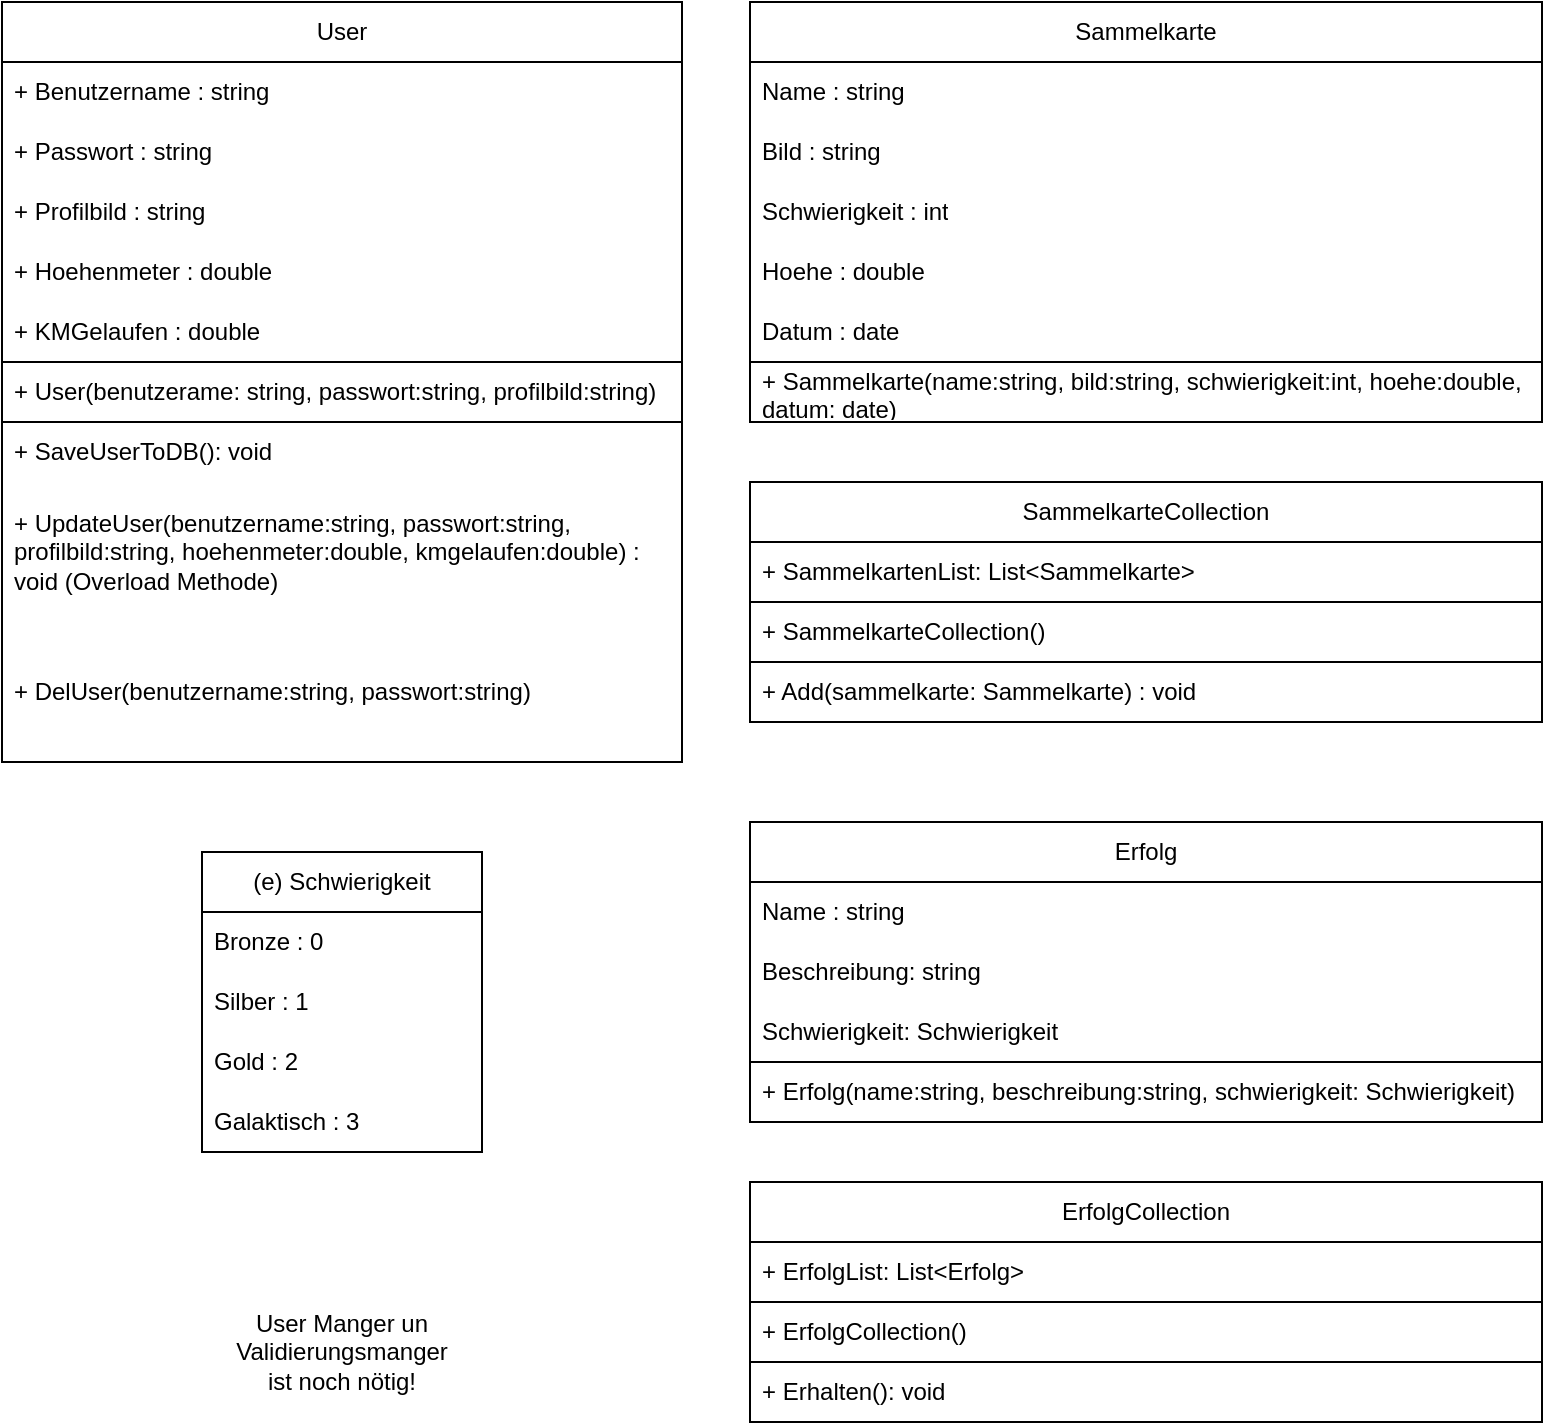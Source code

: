 <mxfile version="24.7.8">
  <diagram name="Seite-1" id="dW6x6gRGtdqWBNDT1m_x">
    <mxGraphModel dx="1018" dy="759" grid="1" gridSize="10" guides="1" tooltips="1" connect="1" arrows="1" fold="1" page="1" pageScale="1" pageWidth="827" pageHeight="1169" math="0" shadow="0">
      <root>
        <mxCell id="0" />
        <mxCell id="1" parent="0" />
        <mxCell id="4k9OWnhq-yKW6Yvhb4kF-1" value="User" style="swimlane;fontStyle=0;childLayout=stackLayout;horizontal=1;startSize=30;horizontalStack=0;resizeParent=1;resizeParentMax=0;resizeLast=0;collapsible=1;marginBottom=0;whiteSpace=wrap;html=1;" parent="1" vertex="1">
          <mxGeometry x="40" y="80" width="340" height="380" as="geometry" />
        </mxCell>
        <mxCell id="4k9OWnhq-yKW6Yvhb4kF-2" value="+ Benutzername : string" style="text;strokeColor=none;fillColor=none;align=left;verticalAlign=middle;spacingLeft=4;spacingRight=4;overflow=hidden;points=[[0,0.5],[1,0.5]];portConstraint=eastwest;rotatable=0;whiteSpace=wrap;html=1;" parent="4k9OWnhq-yKW6Yvhb4kF-1" vertex="1">
          <mxGeometry y="30" width="340" height="30" as="geometry" />
        </mxCell>
        <mxCell id="4k9OWnhq-yKW6Yvhb4kF-3" value="+ Passwort : string" style="text;strokeColor=none;fillColor=none;align=left;verticalAlign=middle;spacingLeft=4;spacingRight=4;overflow=hidden;points=[[0,0.5],[1,0.5]];portConstraint=eastwest;rotatable=0;whiteSpace=wrap;html=1;" parent="4k9OWnhq-yKW6Yvhb4kF-1" vertex="1">
          <mxGeometry y="60" width="340" height="30" as="geometry" />
        </mxCell>
        <mxCell id="4k9OWnhq-yKW6Yvhb4kF-4" value="+ Profilbild : string" style="text;strokeColor=none;fillColor=none;align=left;verticalAlign=middle;spacingLeft=4;spacingRight=4;overflow=hidden;points=[[0,0.5],[1,0.5]];portConstraint=eastwest;rotatable=0;whiteSpace=wrap;html=1;" parent="4k9OWnhq-yKW6Yvhb4kF-1" vertex="1">
          <mxGeometry y="90" width="340" height="30" as="geometry" />
        </mxCell>
        <mxCell id="4k9OWnhq-yKW6Yvhb4kF-6" value="+ Hoehenmeter : double" style="text;strokeColor=none;fillColor=none;align=left;verticalAlign=middle;spacingLeft=4;spacingRight=4;overflow=hidden;points=[[0,0.5],[1,0.5]];portConstraint=eastwest;rotatable=0;whiteSpace=wrap;html=1;" parent="4k9OWnhq-yKW6Yvhb4kF-1" vertex="1">
          <mxGeometry y="120" width="340" height="30" as="geometry" />
        </mxCell>
        <mxCell id="4k9OWnhq-yKW6Yvhb4kF-5" value="+ KMGelaufen : double" style="text;strokeColor=none;fillColor=none;align=left;verticalAlign=middle;spacingLeft=4;spacingRight=4;overflow=hidden;points=[[0,0.5],[1,0.5]];portConstraint=eastwest;rotatable=0;whiteSpace=wrap;html=1;" parent="4k9OWnhq-yKW6Yvhb4kF-1" vertex="1">
          <mxGeometry y="150" width="340" height="30" as="geometry" />
        </mxCell>
        <mxCell id="4k9OWnhq-yKW6Yvhb4kF-7" value="+ User(benutzerame: string, passwort:string, profilbild:string)" style="text;strokeColor=default;fillColor=none;align=left;verticalAlign=middle;spacingLeft=4;spacingRight=4;overflow=hidden;points=[[0,0.5],[1,0.5]];portConstraint=eastwest;rotatable=0;whiteSpace=wrap;html=1;" parent="4k9OWnhq-yKW6Yvhb4kF-1" vertex="1">
          <mxGeometry y="180" width="340" height="30" as="geometry" />
        </mxCell>
        <mxCell id="4k9OWnhq-yKW6Yvhb4kF-8" value="+ SaveUserToDB(): void" style="text;strokeColor=none;fillColor=none;align=left;verticalAlign=middle;spacingLeft=4;spacingRight=4;overflow=hidden;points=[[0,0.5],[1,0.5]];portConstraint=eastwest;rotatable=0;whiteSpace=wrap;html=1;" parent="4k9OWnhq-yKW6Yvhb4kF-1" vertex="1">
          <mxGeometry y="210" width="340" height="30" as="geometry" />
        </mxCell>
        <mxCell id="4k9OWnhq-yKW6Yvhb4kF-9" value="+ UpdateUser(benutzername:string, passwort:string, profilbild:string, hoehenmeter:double, kmgelaufen:double) : void (Overload Methode)" style="text;strokeColor=none;fillColor=none;align=left;verticalAlign=middle;spacingLeft=4;spacingRight=4;overflow=hidden;points=[[0,0.5],[1,0.5]];portConstraint=eastwest;rotatable=0;whiteSpace=wrap;html=1;" parent="4k9OWnhq-yKW6Yvhb4kF-1" vertex="1">
          <mxGeometry y="240" width="340" height="70" as="geometry" />
        </mxCell>
        <mxCell id="4k9OWnhq-yKW6Yvhb4kF-10" value="+ DelUser(benutzername:string, passwort:string)" style="text;strokeColor=none;fillColor=none;align=left;verticalAlign=middle;spacingLeft=4;spacingRight=4;overflow=hidden;points=[[0,0.5],[1,0.5]];portConstraint=eastwest;rotatable=0;whiteSpace=wrap;html=1;" parent="4k9OWnhq-yKW6Yvhb4kF-1" vertex="1">
          <mxGeometry y="310" width="340" height="70" as="geometry" />
        </mxCell>
        <mxCell id="4k9OWnhq-yKW6Yvhb4kF-11" value="Sammelkarte" style="swimlane;fontStyle=0;childLayout=stackLayout;horizontal=1;startSize=30;horizontalStack=0;resizeParent=1;resizeParentMax=0;resizeLast=0;collapsible=1;marginBottom=0;whiteSpace=wrap;html=1;" parent="1" vertex="1">
          <mxGeometry x="414" y="80" width="396" height="210" as="geometry" />
        </mxCell>
        <mxCell id="4k9OWnhq-yKW6Yvhb4kF-12" value="Name : string" style="text;strokeColor=none;fillColor=none;align=left;verticalAlign=middle;spacingLeft=4;spacingRight=4;overflow=hidden;points=[[0,0.5],[1,0.5]];portConstraint=eastwest;rotatable=0;whiteSpace=wrap;html=1;" parent="4k9OWnhq-yKW6Yvhb4kF-11" vertex="1">
          <mxGeometry y="30" width="396" height="30" as="geometry" />
        </mxCell>
        <mxCell id="4k9OWnhq-yKW6Yvhb4kF-13" value="Bild : string" style="text;strokeColor=none;fillColor=none;align=left;verticalAlign=middle;spacingLeft=4;spacingRight=4;overflow=hidden;points=[[0,0.5],[1,0.5]];portConstraint=eastwest;rotatable=0;whiteSpace=wrap;html=1;" parent="4k9OWnhq-yKW6Yvhb4kF-11" vertex="1">
          <mxGeometry y="60" width="396" height="30" as="geometry" />
        </mxCell>
        <mxCell id="4k9OWnhq-yKW6Yvhb4kF-14" value="Schwierigkeit : int" style="text;strokeColor=none;fillColor=none;align=left;verticalAlign=middle;spacingLeft=4;spacingRight=4;overflow=hidden;points=[[0,0.5],[1,0.5]];portConstraint=eastwest;rotatable=0;whiteSpace=wrap;html=1;" parent="4k9OWnhq-yKW6Yvhb4kF-11" vertex="1">
          <mxGeometry y="90" width="396" height="30" as="geometry" />
        </mxCell>
        <mxCell id="4k9OWnhq-yKW6Yvhb4kF-15" value="Hoehe : double" style="text;strokeColor=none;fillColor=none;align=left;verticalAlign=middle;spacingLeft=4;spacingRight=4;overflow=hidden;points=[[0,0.5],[1,0.5]];portConstraint=eastwest;rotatable=0;whiteSpace=wrap;html=1;" parent="4k9OWnhq-yKW6Yvhb4kF-11" vertex="1">
          <mxGeometry y="120" width="396" height="30" as="geometry" />
        </mxCell>
        <mxCell id="4k9OWnhq-yKW6Yvhb4kF-21" value="Datum : date" style="text;strokeColor=none;fillColor=none;align=left;verticalAlign=middle;spacingLeft=4;spacingRight=4;overflow=hidden;points=[[0,0.5],[1,0.5]];portConstraint=eastwest;rotatable=0;whiteSpace=wrap;html=1;" parent="4k9OWnhq-yKW6Yvhb4kF-11" vertex="1">
          <mxGeometry y="150" width="396" height="30" as="geometry" />
        </mxCell>
        <mxCell id="4k9OWnhq-yKW6Yvhb4kF-16" value="+ Sammelkarte(name:string, bild:string, schwierigkeit:int, hoehe:double, datum: date)" style="text;strokeColor=default;fillColor=none;align=left;verticalAlign=middle;spacingLeft=4;spacingRight=4;overflow=hidden;points=[[0,0.5],[1,0.5]];portConstraint=eastwest;rotatable=0;whiteSpace=wrap;html=1;" parent="4k9OWnhq-yKW6Yvhb4kF-11" vertex="1">
          <mxGeometry y="180" width="396" height="30" as="geometry" />
        </mxCell>
        <mxCell id="4k9OWnhq-yKW6Yvhb4kF-17" value="SammelkarteCollection" style="swimlane;fontStyle=0;childLayout=stackLayout;horizontal=1;startSize=30;horizontalStack=0;resizeParent=1;resizeParentMax=0;resizeLast=0;collapsible=1;marginBottom=0;whiteSpace=wrap;html=1;" parent="1" vertex="1">
          <mxGeometry x="414" y="320" width="396" height="120" as="geometry" />
        </mxCell>
        <mxCell id="4k9OWnhq-yKW6Yvhb4kF-18" value="+ SammelkartenList: List&amp;lt;Sammelkarte&amp;gt;" style="text;strokeColor=none;fillColor=none;align=left;verticalAlign=middle;spacingLeft=4;spacingRight=4;overflow=hidden;points=[[0,0.5],[1,0.5]];portConstraint=eastwest;rotatable=0;whiteSpace=wrap;html=1;" parent="4k9OWnhq-yKW6Yvhb4kF-17" vertex="1">
          <mxGeometry y="30" width="396" height="30" as="geometry" />
        </mxCell>
        <mxCell id="4k9OWnhq-yKW6Yvhb4kF-19" value="+ SammelkarteCollection()" style="text;strokeColor=default;fillColor=none;align=left;verticalAlign=middle;spacingLeft=4;spacingRight=4;overflow=hidden;points=[[0,0.5],[1,0.5]];portConstraint=eastwest;rotatable=0;whiteSpace=wrap;html=1;" parent="4k9OWnhq-yKW6Yvhb4kF-17" vertex="1">
          <mxGeometry y="60" width="396" height="30" as="geometry" />
        </mxCell>
        <mxCell id="4k9OWnhq-yKW6Yvhb4kF-20" value="+ Add(sammelkarte: Sammelkarte) : void" style="text;strokeColor=none;fillColor=none;align=left;verticalAlign=middle;spacingLeft=4;spacingRight=4;overflow=hidden;points=[[0,0.5],[1,0.5]];portConstraint=eastwest;rotatable=0;whiteSpace=wrap;html=1;" parent="4k9OWnhq-yKW6Yvhb4kF-17" vertex="1">
          <mxGeometry y="90" width="396" height="30" as="geometry" />
        </mxCell>
        <mxCell id="4k9OWnhq-yKW6Yvhb4kF-22" value="Erfolg" style="swimlane;fontStyle=0;childLayout=stackLayout;horizontal=1;startSize=30;horizontalStack=0;resizeParent=1;resizeParentMax=0;resizeLast=0;collapsible=1;marginBottom=0;whiteSpace=wrap;html=1;" parent="1" vertex="1">
          <mxGeometry x="414" y="490" width="396" height="150" as="geometry" />
        </mxCell>
        <mxCell id="4k9OWnhq-yKW6Yvhb4kF-23" value="Name : string" style="text;strokeColor=none;fillColor=none;align=left;verticalAlign=middle;spacingLeft=4;spacingRight=4;overflow=hidden;points=[[0,0.5],[1,0.5]];portConstraint=eastwest;rotatable=0;whiteSpace=wrap;html=1;" parent="4k9OWnhq-yKW6Yvhb4kF-22" vertex="1">
          <mxGeometry y="30" width="396" height="30" as="geometry" />
        </mxCell>
        <mxCell id="4k9OWnhq-yKW6Yvhb4kF-24" value="Beschreibung: string" style="text;strokeColor=none;fillColor=none;align=left;verticalAlign=middle;spacingLeft=4;spacingRight=4;overflow=hidden;points=[[0,0.5],[1,0.5]];portConstraint=eastwest;rotatable=0;whiteSpace=wrap;html=1;" parent="4k9OWnhq-yKW6Yvhb4kF-22" vertex="1">
          <mxGeometry y="60" width="396" height="30" as="geometry" />
        </mxCell>
        <mxCell id="4k9OWnhq-yKW6Yvhb4kF-33" value="Schwierigkeit: Schwierigkeit" style="text;strokeColor=none;fillColor=none;align=left;verticalAlign=middle;spacingLeft=4;spacingRight=4;overflow=hidden;points=[[0,0.5],[1,0.5]];portConstraint=eastwest;rotatable=0;whiteSpace=wrap;html=1;" parent="4k9OWnhq-yKW6Yvhb4kF-22" vertex="1">
          <mxGeometry y="90" width="396" height="30" as="geometry" />
        </mxCell>
        <mxCell id="4k9OWnhq-yKW6Yvhb4kF-28" value="+ Erfolg(name:string, beschreibung:string, schwierigkeit: Schwierigkeit)" style="text;strokeColor=default;fillColor=none;align=left;verticalAlign=middle;spacingLeft=4;spacingRight=4;overflow=hidden;points=[[0,0.5],[1,0.5]];portConstraint=eastwest;rotatable=0;whiteSpace=wrap;html=1;" parent="4k9OWnhq-yKW6Yvhb4kF-22" vertex="1">
          <mxGeometry y="120" width="396" height="30" as="geometry" />
        </mxCell>
        <mxCell id="4k9OWnhq-yKW6Yvhb4kF-29" value="ErfolgCollection" style="swimlane;fontStyle=0;childLayout=stackLayout;horizontal=1;startSize=30;horizontalStack=0;resizeParent=1;resizeParentMax=0;resizeLast=0;collapsible=1;marginBottom=0;whiteSpace=wrap;html=1;" parent="1" vertex="1">
          <mxGeometry x="414" y="670" width="396" height="120" as="geometry" />
        </mxCell>
        <mxCell id="4k9OWnhq-yKW6Yvhb4kF-30" value="+ ErfolgList: List&amp;lt;Erfolg&amp;gt;" style="text;strokeColor=none;fillColor=none;align=left;verticalAlign=middle;spacingLeft=4;spacingRight=4;overflow=hidden;points=[[0,0.5],[1,0.5]];portConstraint=eastwest;rotatable=0;whiteSpace=wrap;html=1;" parent="4k9OWnhq-yKW6Yvhb4kF-29" vertex="1">
          <mxGeometry y="30" width="396" height="30" as="geometry" />
        </mxCell>
        <mxCell id="4k9OWnhq-yKW6Yvhb4kF-31" value="+ ErfolgCollection()" style="text;strokeColor=default;fillColor=none;align=left;verticalAlign=middle;spacingLeft=4;spacingRight=4;overflow=hidden;points=[[0,0.5],[1,0.5]];portConstraint=eastwest;rotatable=0;whiteSpace=wrap;html=1;" parent="4k9OWnhq-yKW6Yvhb4kF-29" vertex="1">
          <mxGeometry y="60" width="396" height="30" as="geometry" />
        </mxCell>
        <mxCell id="4k9OWnhq-yKW6Yvhb4kF-32" value="+ Erhalten(): void" style="text;strokeColor=none;fillColor=none;align=left;verticalAlign=middle;spacingLeft=4;spacingRight=4;overflow=hidden;points=[[0,0.5],[1,0.5]];portConstraint=eastwest;rotatable=0;whiteSpace=wrap;html=1;" parent="4k9OWnhq-yKW6Yvhb4kF-29" vertex="1">
          <mxGeometry y="90" width="396" height="30" as="geometry" />
        </mxCell>
        <mxCell id="4k9OWnhq-yKW6Yvhb4kF-34" value="(e) Schwierigkeit" style="swimlane;fontStyle=0;childLayout=stackLayout;horizontal=1;startSize=30;horizontalStack=0;resizeParent=1;resizeParentMax=0;resizeLast=0;collapsible=1;marginBottom=0;whiteSpace=wrap;html=1;" parent="1" vertex="1">
          <mxGeometry x="140" y="505" width="140" height="150" as="geometry" />
        </mxCell>
        <mxCell id="4k9OWnhq-yKW6Yvhb4kF-35" value="Bronze : 0" style="text;strokeColor=none;fillColor=none;align=left;verticalAlign=middle;spacingLeft=4;spacingRight=4;overflow=hidden;points=[[0,0.5],[1,0.5]];portConstraint=eastwest;rotatable=0;whiteSpace=wrap;html=1;" parent="4k9OWnhq-yKW6Yvhb4kF-34" vertex="1">
          <mxGeometry y="30" width="140" height="30" as="geometry" />
        </mxCell>
        <mxCell id="4k9OWnhq-yKW6Yvhb4kF-36" value="Silber : 1" style="text;strokeColor=none;fillColor=none;align=left;verticalAlign=middle;spacingLeft=4;spacingRight=4;overflow=hidden;points=[[0,0.5],[1,0.5]];portConstraint=eastwest;rotatable=0;whiteSpace=wrap;html=1;" parent="4k9OWnhq-yKW6Yvhb4kF-34" vertex="1">
          <mxGeometry y="60" width="140" height="30" as="geometry" />
        </mxCell>
        <mxCell id="4k9OWnhq-yKW6Yvhb4kF-37" value="Gold : 2" style="text;strokeColor=none;fillColor=none;align=left;verticalAlign=middle;spacingLeft=4;spacingRight=4;overflow=hidden;points=[[0,0.5],[1,0.5]];portConstraint=eastwest;rotatable=0;whiteSpace=wrap;html=1;" parent="4k9OWnhq-yKW6Yvhb4kF-34" vertex="1">
          <mxGeometry y="90" width="140" height="30" as="geometry" />
        </mxCell>
        <mxCell id="4k9OWnhq-yKW6Yvhb4kF-38" value="Galaktisch : 3" style="text;strokeColor=none;fillColor=none;align=left;verticalAlign=middle;spacingLeft=4;spacingRight=4;overflow=hidden;points=[[0,0.5],[1,0.5]];portConstraint=eastwest;rotatable=0;whiteSpace=wrap;html=1;" parent="4k9OWnhq-yKW6Yvhb4kF-34" vertex="1">
          <mxGeometry y="120" width="140" height="30" as="geometry" />
        </mxCell>
        <mxCell id="_NicyyC1zjjI75SEKdLO-1" value="User Manger un Validierungsmanger ist noch nötig!" style="text;html=1;align=center;verticalAlign=middle;whiteSpace=wrap;rounded=0;" vertex="1" parent="1">
          <mxGeometry x="180" y="740" width="60" height="30" as="geometry" />
        </mxCell>
      </root>
    </mxGraphModel>
  </diagram>
</mxfile>
